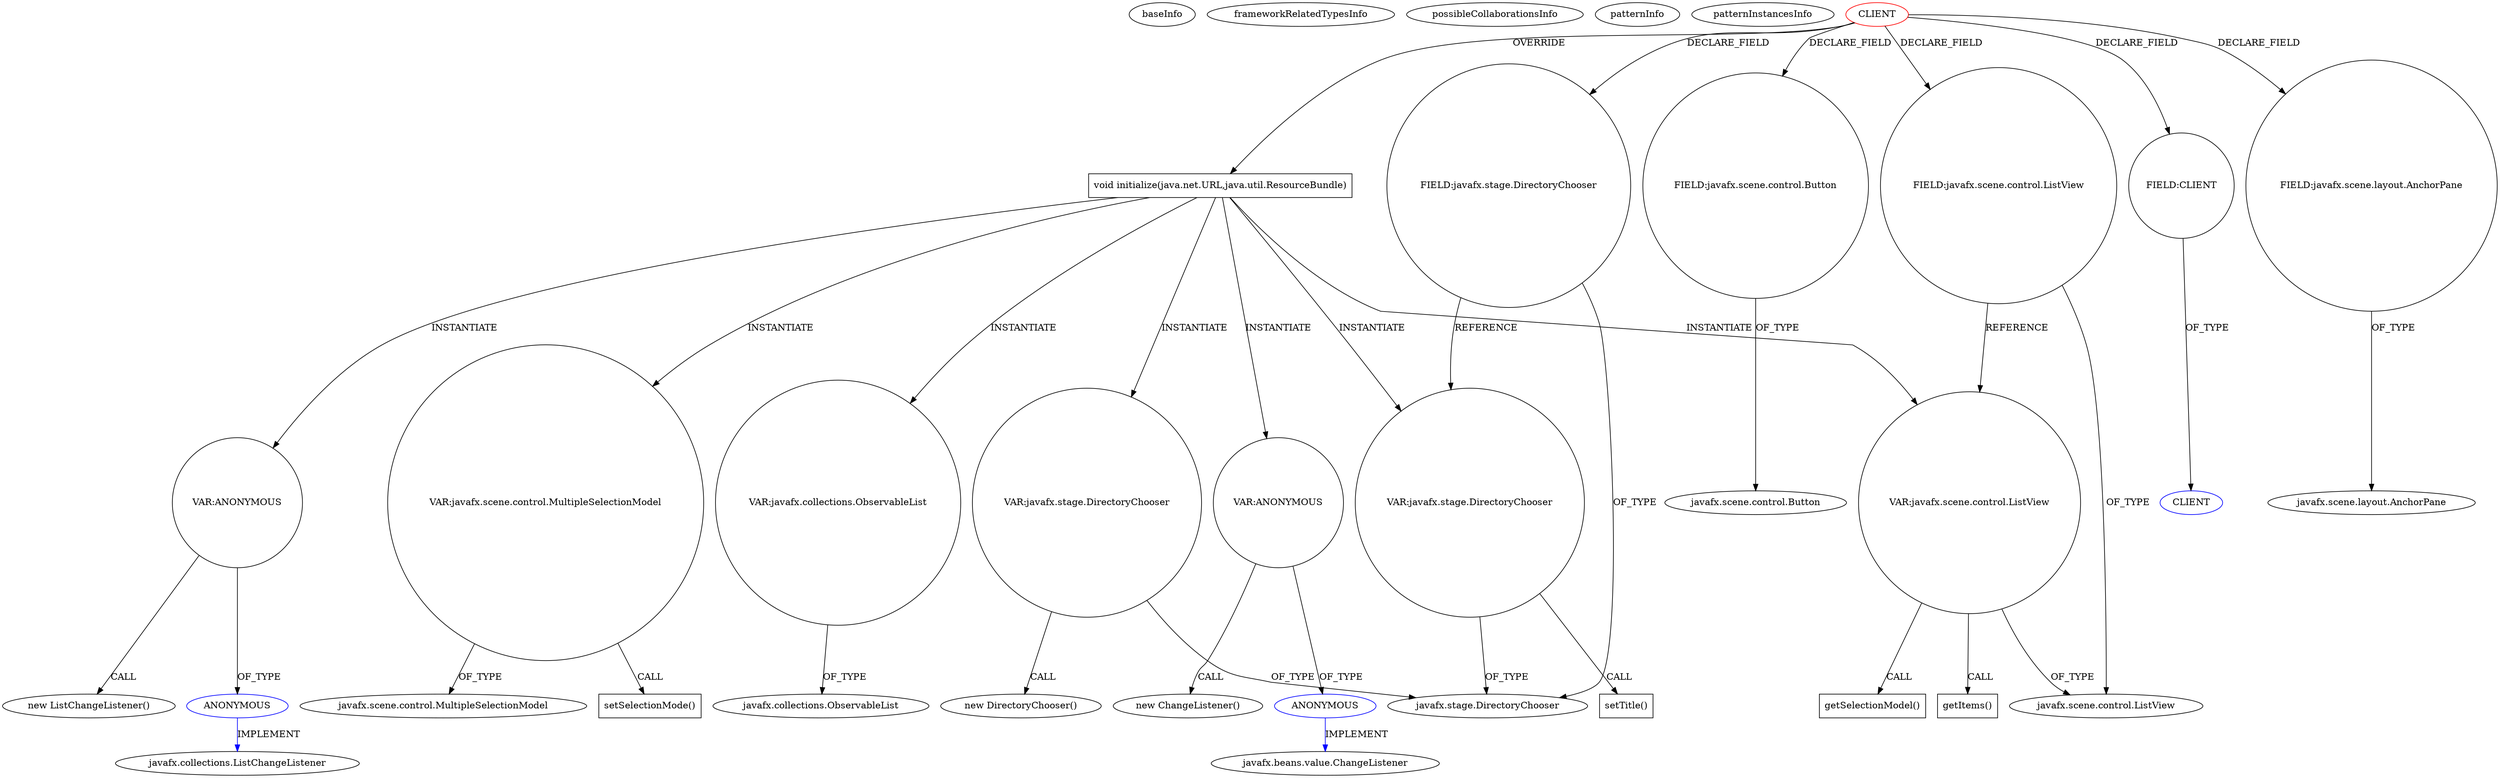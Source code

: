 digraph {
baseInfo[graphId=2357,category="pattern",isAnonymous=false,possibleRelation=false]
frameworkRelatedTypesInfo[]
possibleCollaborationsInfo[]
patternInfo[frequency=2.0,patternRootClient=0]
patternInstancesInfo[0="v1ct04-lagbackup~/v1ct04-lagbackup/lagbackup-master/src/com/v1ct04/ces22/lagbackup/view/main/controllers/RestoreTabController.java~RestoreTabController~4632",1="v1ct04-lagbackup~/v1ct04-lagbackup/lagbackup-master/src/com/v1ct04/ces22/lagbackup/view/main/creation/NewBackupWindow.java~NewBackupWindow~4639"]
34[label="new DirectoryChooser()",vertexType="CONSTRUCTOR_CALL",isFrameworkType=false]
35[label="VAR:javafx.stage.DirectoryChooser",vertexType="VARIABLE_EXPRESION",isFrameworkType=false,shape=circle]
19[label="void initialize(java.net.URL,java.util.ResourceBundle)",vertexType="OVERRIDING_METHOD_DECLARATION",isFrameworkType=false,shape=box]
0[label="CLIENT",vertexType="ROOT_CLIENT_CLASS_DECLARATION",isFrameworkType=false,color=red]
8[label="FIELD:javafx.scene.control.Button",vertexType="FIELD_DECLARATION",isFrameworkType=false,shape=circle]
10[label="FIELD:javafx.stage.DirectoryChooser",vertexType="FIELD_DECLARATION",isFrameworkType=false,shape=circle]
12[label="FIELD:CLIENT",vertexType="FIELD_DECLARATION",isFrameworkType=false,shape=circle]
45[label="VAR:javafx.scene.control.ListView",vertexType="VARIABLE_EXPRESION",isFrameworkType=false,shape=circle]
15[label="FIELD:javafx.scene.layout.AnchorPane",vertexType="FIELD_DECLARATION",isFrameworkType=false,shape=circle]
6[label="FIELD:javafx.scene.control.ListView",vertexType="FIELD_DECLARATION",isFrameworkType=false,shape=circle]
9[label="javafx.scene.control.Button",vertexType="FRAMEWORK_CLASS_TYPE",isFrameworkType=false]
13[label="CLIENT",vertexType="REFERENCE_CLIENT_CLASS_DECLARATION",isFrameworkType=false,color=blue]
67[label="VAR:ANONYMOUS",vertexType="VARIABLE_EXPRESION",isFrameworkType=false,shape=circle]
68[label="ANONYMOUS",vertexType="REFERENCE_ANONYMOUS_DECLARATION",isFrameworkType=false,color=blue]
54[label="VAR:ANONYMOUS",vertexType="VARIABLE_EXPRESION",isFrameworkType=false,shape=circle]
55[label="ANONYMOUS",vertexType="REFERENCE_ANONYMOUS_DECLARATION",isFrameworkType=false,color=blue]
66[label="new ChangeListener()",vertexType="CONSTRUCTOR_CALL",isFrameworkType=false]
69[label="javafx.beans.value.ChangeListener",vertexType="FRAMEWORK_INTERFACE_TYPE",isFrameworkType=false]
56[label="javafx.collections.ListChangeListener",vertexType="FRAMEWORK_INTERFACE_TYPE",isFrameworkType=false]
49[label="getItems()",vertexType="INSIDE_CALL",isFrameworkType=false,shape=box]
11[label="javafx.stage.DirectoryChooser",vertexType="FRAMEWORK_CLASS_TYPE",isFrameworkType=false]
7[label="javafx.scene.control.ListView",vertexType="FRAMEWORK_CLASS_TYPE",isFrameworkType=false]
46[label="getSelectionModel()",vertexType="INSIDE_CALL",isFrameworkType=false,shape=box]
42[label="VAR:javafx.scene.control.MultipleSelectionModel",vertexType="VARIABLE_EXPRESION",isFrameworkType=false,shape=circle]
43[label="setSelectionMode()",vertexType="INSIDE_CALL",isFrameworkType=false,shape=box]
44[label="javafx.scene.control.MultipleSelectionModel",vertexType="FRAMEWORK_CLASS_TYPE",isFrameworkType=false]
53[label="new ListChangeListener()",vertexType="CONSTRUCTOR_CALL",isFrameworkType=false]
50[label="VAR:javafx.collections.ObservableList",vertexType="VARIABLE_EXPRESION",isFrameworkType=false,shape=circle]
5[label="javafx.collections.ObservableList",vertexType="FRAMEWORK_INTERFACE_TYPE",isFrameworkType=false]
16[label="javafx.scene.layout.AnchorPane",vertexType="FRAMEWORK_CLASS_TYPE",isFrameworkType=false]
37[label="VAR:javafx.stage.DirectoryChooser",vertexType="VARIABLE_EXPRESION",isFrameworkType=false,shape=circle]
38[label="setTitle()",vertexType="INSIDE_CALL",isFrameworkType=false,shape=box]
8->9[label="OF_TYPE"]
19->50[label="INSTANTIATE"]
45->49[label="CALL"]
37->38[label="CALL"]
6->7[label="OF_TYPE"]
68->69[label="IMPLEMENT",color=blue]
0->6[label="DECLARE_FIELD"]
37->11[label="OF_TYPE"]
35->34[label="CALL"]
54->55[label="OF_TYPE"]
42->44[label="OF_TYPE"]
19->35[label="INSTANTIATE"]
50->5[label="OF_TYPE"]
12->13[label="OF_TYPE"]
67->68[label="OF_TYPE"]
0->19[label="OVERRIDE"]
0->15[label="DECLARE_FIELD"]
0->12[label="DECLARE_FIELD"]
19->45[label="INSTANTIATE"]
0->8[label="DECLARE_FIELD"]
55->56[label="IMPLEMENT",color=blue]
10->11[label="OF_TYPE"]
19->42[label="INSTANTIATE"]
54->53[label="CALL"]
67->66[label="CALL"]
19->67[label="INSTANTIATE"]
15->16[label="OF_TYPE"]
0->10[label="DECLARE_FIELD"]
42->43[label="CALL"]
19->37[label="INSTANTIATE"]
19->54[label="INSTANTIATE"]
45->7[label="OF_TYPE"]
6->45[label="REFERENCE"]
45->46[label="CALL"]
10->37[label="REFERENCE"]
35->11[label="OF_TYPE"]
}
